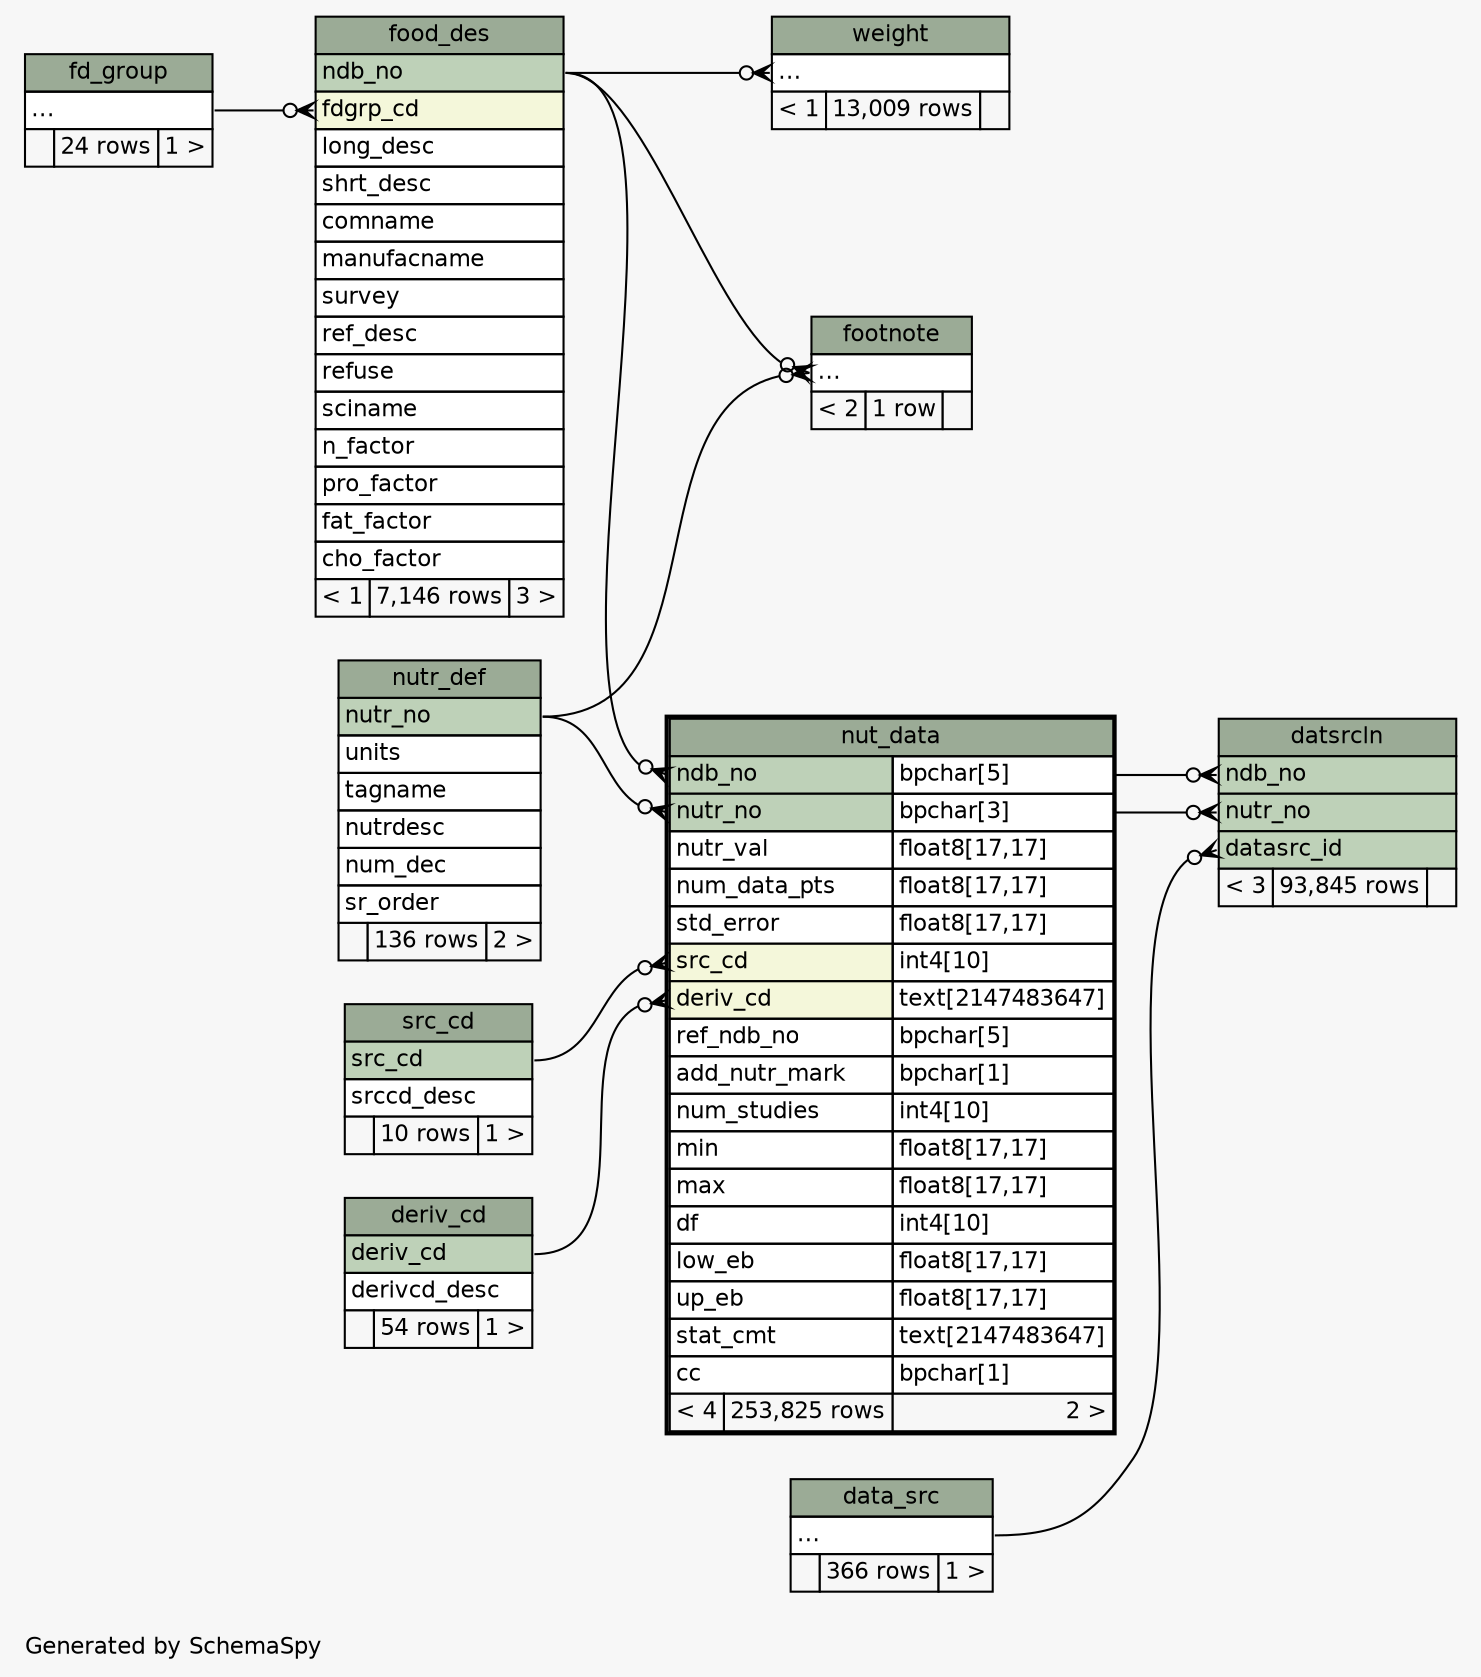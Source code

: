 // dot 2.40.1 on Linux 5.4.0-80-generic
// SchemaSpy rev 590
digraph "twoDegreesRelationshipsDiagram" {
  graph [
    rankdir="RL"
    bgcolor="#f7f7f7"
    label="\nGenerated by SchemaSpy"
    labeljust="l"
    nodesep="0.18"
    ranksep="0.46"
    fontname="Helvetica"
    fontsize="11"
  ];
  node [
    fontname="Helvetica"
    fontsize="11"
    shape="plaintext"
  ];
  edge [
    arrowsize="0.8"
  ];
  "datsrcln":"datasrc_id":w -> "data_src":"elipses":e [arrowhead=none dir=back arrowtail=crowodot];
  "datsrcln":"ndb_no":w -> "nut_data":"ndb_no.type":e [arrowhead=none dir=back arrowtail=crowodot];
  "datsrcln":"nutr_no":w -> "nut_data":"nutr_no.type":e [arrowhead=none dir=back arrowtail=crowodot];
  "food_des":"fdgrp_cd":w -> "fd_group":"elipses":e [arrowhead=none dir=back arrowtail=crowodot];
  "footnote":"elipses":w -> "food_des":"ndb_no":e [arrowhead=none dir=back arrowtail=crowodot];
  "footnote":"elipses":w -> "nutr_def":"nutr_no":e [arrowhead=none dir=back arrowtail=crowodot];
  "nut_data":"deriv_cd":w -> "deriv_cd":"deriv_cd":e [arrowhead=none dir=back arrowtail=crowodot];
  "nut_data":"ndb_no":w -> "food_des":"ndb_no":e [arrowhead=none dir=back arrowtail=crowodot];
  "nut_data":"nutr_no":w -> "nutr_def":"nutr_no":e [arrowhead=none dir=back arrowtail=crowodot];
  "nut_data":"src_cd":w -> "src_cd":"src_cd":e [arrowhead=none dir=back arrowtail=crowodot];
  "weight":"elipses":w -> "food_des":"ndb_no":e [arrowhead=none dir=back arrowtail=crowodot];
  "data_src" [
    label=<
    <TABLE BORDER="0" CELLBORDER="1" CELLSPACING="0" BGCOLOR="#ffffff">
      <TR><TD COLSPAN="3" BGCOLOR="#9bab96" ALIGN="CENTER">data_src</TD></TR>
      <TR><TD PORT="elipses" COLSPAN="3" ALIGN="LEFT">...</TD></TR>
      <TR><TD ALIGN="LEFT" BGCOLOR="#f7f7f7">  </TD><TD ALIGN="RIGHT" BGCOLOR="#f7f7f7">366 rows</TD><TD ALIGN="RIGHT" BGCOLOR="#f7f7f7">1 &gt;</TD></TR>
    </TABLE>>
    URL="data_src.html"
    tooltip="data_src"
  ];
  "datsrcln" [
    label=<
    <TABLE BORDER="0" CELLBORDER="1" CELLSPACING="0" BGCOLOR="#ffffff">
      <TR><TD COLSPAN="3" BGCOLOR="#9bab96" ALIGN="CENTER">datsrcln</TD></TR>
      <TR><TD PORT="ndb_no" COLSPAN="3" BGCOLOR="#bed1b8" ALIGN="LEFT">ndb_no</TD></TR>
      <TR><TD PORT="nutr_no" COLSPAN="3" BGCOLOR="#bed1b8" ALIGN="LEFT">nutr_no</TD></TR>
      <TR><TD PORT="datasrc_id" COLSPAN="3" BGCOLOR="#bed1b8" ALIGN="LEFT">datasrc_id</TD></TR>
      <TR><TD ALIGN="LEFT" BGCOLOR="#f7f7f7">&lt; 3</TD><TD ALIGN="RIGHT" BGCOLOR="#f7f7f7">93,845 rows</TD><TD ALIGN="RIGHT" BGCOLOR="#f7f7f7">  </TD></TR>
    </TABLE>>
    URL="datsrcln.html"
    tooltip="datsrcln"
  ];
  "deriv_cd" [
    label=<
    <TABLE BORDER="0" CELLBORDER="1" CELLSPACING="0" BGCOLOR="#ffffff">
      <TR><TD COLSPAN="3" BGCOLOR="#9bab96" ALIGN="CENTER">deriv_cd</TD></TR>
      <TR><TD PORT="deriv_cd" COLSPAN="3" BGCOLOR="#bed1b8" ALIGN="LEFT">deriv_cd</TD></TR>
      <TR><TD PORT="derivcd_desc" COLSPAN="3" ALIGN="LEFT">derivcd_desc</TD></TR>
      <TR><TD ALIGN="LEFT" BGCOLOR="#f7f7f7">  </TD><TD ALIGN="RIGHT" BGCOLOR="#f7f7f7">54 rows</TD><TD ALIGN="RIGHT" BGCOLOR="#f7f7f7">1 &gt;</TD></TR>
    </TABLE>>
    URL="deriv_cd.html"
    tooltip="deriv_cd"
  ];
  "fd_group" [
    label=<
    <TABLE BORDER="0" CELLBORDER="1" CELLSPACING="0" BGCOLOR="#ffffff">
      <TR><TD COLSPAN="3" BGCOLOR="#9bab96" ALIGN="CENTER">fd_group</TD></TR>
      <TR><TD PORT="elipses" COLSPAN="3" ALIGN="LEFT">...</TD></TR>
      <TR><TD ALIGN="LEFT" BGCOLOR="#f7f7f7">  </TD><TD ALIGN="RIGHT" BGCOLOR="#f7f7f7">24 rows</TD><TD ALIGN="RIGHT" BGCOLOR="#f7f7f7">1 &gt;</TD></TR>
    </TABLE>>
    URL="fd_group.html"
    tooltip="fd_group"
  ];
  "food_des" [
    label=<
    <TABLE BORDER="0" CELLBORDER="1" CELLSPACING="0" BGCOLOR="#ffffff">
      <TR><TD COLSPAN="3" BGCOLOR="#9bab96" ALIGN="CENTER">food_des</TD></TR>
      <TR><TD PORT="ndb_no" COLSPAN="3" BGCOLOR="#bed1b8" ALIGN="LEFT">ndb_no</TD></TR>
      <TR><TD PORT="fdgrp_cd" COLSPAN="3" BGCOLOR="#f4f7da" ALIGN="LEFT">fdgrp_cd</TD></TR>
      <TR><TD PORT="long_desc" COLSPAN="3" ALIGN="LEFT">long_desc</TD></TR>
      <TR><TD PORT="shrt_desc" COLSPAN="3" ALIGN="LEFT">shrt_desc</TD></TR>
      <TR><TD PORT="comname" COLSPAN="3" ALIGN="LEFT">comname</TD></TR>
      <TR><TD PORT="manufacname" COLSPAN="3" ALIGN="LEFT">manufacname</TD></TR>
      <TR><TD PORT="survey" COLSPAN="3" ALIGN="LEFT">survey</TD></TR>
      <TR><TD PORT="ref_desc" COLSPAN="3" ALIGN="LEFT">ref_desc</TD></TR>
      <TR><TD PORT="refuse" COLSPAN="3" ALIGN="LEFT">refuse</TD></TR>
      <TR><TD PORT="sciname" COLSPAN="3" ALIGN="LEFT">sciname</TD></TR>
      <TR><TD PORT="n_factor" COLSPAN="3" ALIGN="LEFT">n_factor</TD></TR>
      <TR><TD PORT="pro_factor" COLSPAN="3" ALIGN="LEFT">pro_factor</TD></TR>
      <TR><TD PORT="fat_factor" COLSPAN="3" ALIGN="LEFT">fat_factor</TD></TR>
      <TR><TD PORT="cho_factor" COLSPAN="3" ALIGN="LEFT">cho_factor</TD></TR>
      <TR><TD ALIGN="LEFT" BGCOLOR="#f7f7f7">&lt; 1</TD><TD ALIGN="RIGHT" BGCOLOR="#f7f7f7">7,146 rows</TD><TD ALIGN="RIGHT" BGCOLOR="#f7f7f7">3 &gt;</TD></TR>
    </TABLE>>
    URL="food_des.html"
    tooltip="food_des"
  ];
  "footnote" [
    label=<
    <TABLE BORDER="0" CELLBORDER="1" CELLSPACING="0" BGCOLOR="#ffffff">
      <TR><TD COLSPAN="3" BGCOLOR="#9bab96" ALIGN="CENTER">footnote</TD></TR>
      <TR><TD PORT="elipses" COLSPAN="3" ALIGN="LEFT">...</TD></TR>
      <TR><TD ALIGN="LEFT" BGCOLOR="#f7f7f7">&lt; 2</TD><TD ALIGN="RIGHT" BGCOLOR="#f7f7f7">1 row</TD><TD ALIGN="RIGHT" BGCOLOR="#f7f7f7">  </TD></TR>
    </TABLE>>
    URL="footnote.html"
    tooltip="footnote"
  ];
  "nut_data" [
    label=<
    <TABLE BORDER="2" CELLBORDER="1" CELLSPACING="0" BGCOLOR="#ffffff">
      <TR><TD COLSPAN="3" BGCOLOR="#9bab96" ALIGN="CENTER">nut_data</TD></TR>
      <TR><TD PORT="ndb_no" COLSPAN="2" BGCOLOR="#bed1b8" ALIGN="LEFT">ndb_no</TD><TD PORT="ndb_no.type" ALIGN="LEFT">bpchar[5]</TD></TR>
      <TR><TD PORT="nutr_no" COLSPAN="2" BGCOLOR="#bed1b8" ALIGN="LEFT">nutr_no</TD><TD PORT="nutr_no.type" ALIGN="LEFT">bpchar[3]</TD></TR>
      <TR><TD PORT="nutr_val" COLSPAN="2" ALIGN="LEFT">nutr_val</TD><TD PORT="nutr_val.type" ALIGN="LEFT">float8[17,17]</TD></TR>
      <TR><TD PORT="num_data_pts" COLSPAN="2" ALIGN="LEFT">num_data_pts</TD><TD PORT="num_data_pts.type" ALIGN="LEFT">float8[17,17]</TD></TR>
      <TR><TD PORT="std_error" COLSPAN="2" ALIGN="LEFT">std_error</TD><TD PORT="std_error.type" ALIGN="LEFT">float8[17,17]</TD></TR>
      <TR><TD PORT="src_cd" COLSPAN="2" BGCOLOR="#f4f7da" ALIGN="LEFT">src_cd</TD><TD PORT="src_cd.type" ALIGN="LEFT">int4[10]</TD></TR>
      <TR><TD PORT="deriv_cd" COLSPAN="2" BGCOLOR="#f4f7da" ALIGN="LEFT">deriv_cd</TD><TD PORT="deriv_cd.type" ALIGN="LEFT">text[2147483647]</TD></TR>
      <TR><TD PORT="ref_ndb_no" COLSPAN="2" ALIGN="LEFT">ref_ndb_no</TD><TD PORT="ref_ndb_no.type" ALIGN="LEFT">bpchar[5]</TD></TR>
      <TR><TD PORT="add_nutr_mark" COLSPAN="2" ALIGN="LEFT">add_nutr_mark</TD><TD PORT="add_nutr_mark.type" ALIGN="LEFT">bpchar[1]</TD></TR>
      <TR><TD PORT="num_studies" COLSPAN="2" ALIGN="LEFT">num_studies</TD><TD PORT="num_studies.type" ALIGN="LEFT">int4[10]</TD></TR>
      <TR><TD PORT="min" COLSPAN="2" ALIGN="LEFT">min</TD><TD PORT="min.type" ALIGN="LEFT">float8[17,17]</TD></TR>
      <TR><TD PORT="max" COLSPAN="2" ALIGN="LEFT">max</TD><TD PORT="max.type" ALIGN="LEFT">float8[17,17]</TD></TR>
      <TR><TD PORT="df" COLSPAN="2" ALIGN="LEFT">df</TD><TD PORT="df.type" ALIGN="LEFT">int4[10]</TD></TR>
      <TR><TD PORT="low_eb" COLSPAN="2" ALIGN="LEFT">low_eb</TD><TD PORT="low_eb.type" ALIGN="LEFT">float8[17,17]</TD></TR>
      <TR><TD PORT="up_eb" COLSPAN="2" ALIGN="LEFT">up_eb</TD><TD PORT="up_eb.type" ALIGN="LEFT">float8[17,17]</TD></TR>
      <TR><TD PORT="stat_cmt" COLSPAN="2" ALIGN="LEFT">stat_cmt</TD><TD PORT="stat_cmt.type" ALIGN="LEFT">text[2147483647]</TD></TR>
      <TR><TD PORT="cc" COLSPAN="2" ALIGN="LEFT">cc</TD><TD PORT="cc.type" ALIGN="LEFT">bpchar[1]</TD></TR>
      <TR><TD ALIGN="LEFT" BGCOLOR="#f7f7f7">&lt; 4</TD><TD ALIGN="RIGHT" BGCOLOR="#f7f7f7">253,825 rows</TD><TD ALIGN="RIGHT" BGCOLOR="#f7f7f7">2 &gt;</TD></TR>
    </TABLE>>
    URL="nut_data.html"
    tooltip="nut_data"
  ];
  "nutr_def" [
    label=<
    <TABLE BORDER="0" CELLBORDER="1" CELLSPACING="0" BGCOLOR="#ffffff">
      <TR><TD COLSPAN="3" BGCOLOR="#9bab96" ALIGN="CENTER">nutr_def</TD></TR>
      <TR><TD PORT="nutr_no" COLSPAN="3" BGCOLOR="#bed1b8" ALIGN="LEFT">nutr_no</TD></TR>
      <TR><TD PORT="units" COLSPAN="3" ALIGN="LEFT">units</TD></TR>
      <TR><TD PORT="tagname" COLSPAN="3" ALIGN="LEFT">tagname</TD></TR>
      <TR><TD PORT="nutrdesc" COLSPAN="3" ALIGN="LEFT">nutrdesc</TD></TR>
      <TR><TD PORT="num_dec" COLSPAN="3" ALIGN="LEFT">num_dec</TD></TR>
      <TR><TD PORT="sr_order" COLSPAN="3" ALIGN="LEFT">sr_order</TD></TR>
      <TR><TD ALIGN="LEFT" BGCOLOR="#f7f7f7">  </TD><TD ALIGN="RIGHT" BGCOLOR="#f7f7f7">136 rows</TD><TD ALIGN="RIGHT" BGCOLOR="#f7f7f7">2 &gt;</TD></TR>
    </TABLE>>
    URL="nutr_def.html"
    tooltip="nutr_def"
  ];
  "src_cd" [
    label=<
    <TABLE BORDER="0" CELLBORDER="1" CELLSPACING="0" BGCOLOR="#ffffff">
      <TR><TD COLSPAN="3" BGCOLOR="#9bab96" ALIGN="CENTER">src_cd</TD></TR>
      <TR><TD PORT="src_cd" COLSPAN="3" BGCOLOR="#bed1b8" ALIGN="LEFT">src_cd</TD></TR>
      <TR><TD PORT="srccd_desc" COLSPAN="3" ALIGN="LEFT">srccd_desc</TD></TR>
      <TR><TD ALIGN="LEFT" BGCOLOR="#f7f7f7">  </TD><TD ALIGN="RIGHT" BGCOLOR="#f7f7f7">10 rows</TD><TD ALIGN="RIGHT" BGCOLOR="#f7f7f7">1 &gt;</TD></TR>
    </TABLE>>
    URL="src_cd.html"
    tooltip="src_cd"
  ];
  "weight" [
    label=<
    <TABLE BORDER="0" CELLBORDER="1" CELLSPACING="0" BGCOLOR="#ffffff">
      <TR><TD COLSPAN="3" BGCOLOR="#9bab96" ALIGN="CENTER">weight</TD></TR>
      <TR><TD PORT="elipses" COLSPAN="3" ALIGN="LEFT">...</TD></TR>
      <TR><TD ALIGN="LEFT" BGCOLOR="#f7f7f7">&lt; 1</TD><TD ALIGN="RIGHT" BGCOLOR="#f7f7f7">13,009 rows</TD><TD ALIGN="RIGHT" BGCOLOR="#f7f7f7">  </TD></TR>
    </TABLE>>
    URL="weight.html"
    tooltip="weight"
  ];
}

